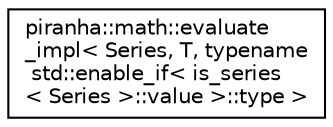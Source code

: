 digraph "Graphical Class Hierarchy"
{
  edge [fontname="Helvetica",fontsize="10",labelfontname="Helvetica",labelfontsize="10"];
  node [fontname="Helvetica",fontsize="10",shape=record];
  rankdir="LR";
  Node0 [label="piranha::math::evaluate\l_impl\< Series, T, typename\l std::enable_if\< is_series\l\< Series \>::value \>::type \>",height=0.2,width=0.4,color="black", fillcolor="white", style="filled",URL="$structpiranha_1_1math_1_1evaluate__impl_3_01_series_00_01_t_00_01typename_01std_1_1enable__if_3_690d7ddd2bdd98656327e649cf5b52da.html",tooltip="Specialisation of the piranha::math::evaluate() functor for series types. "];
}
